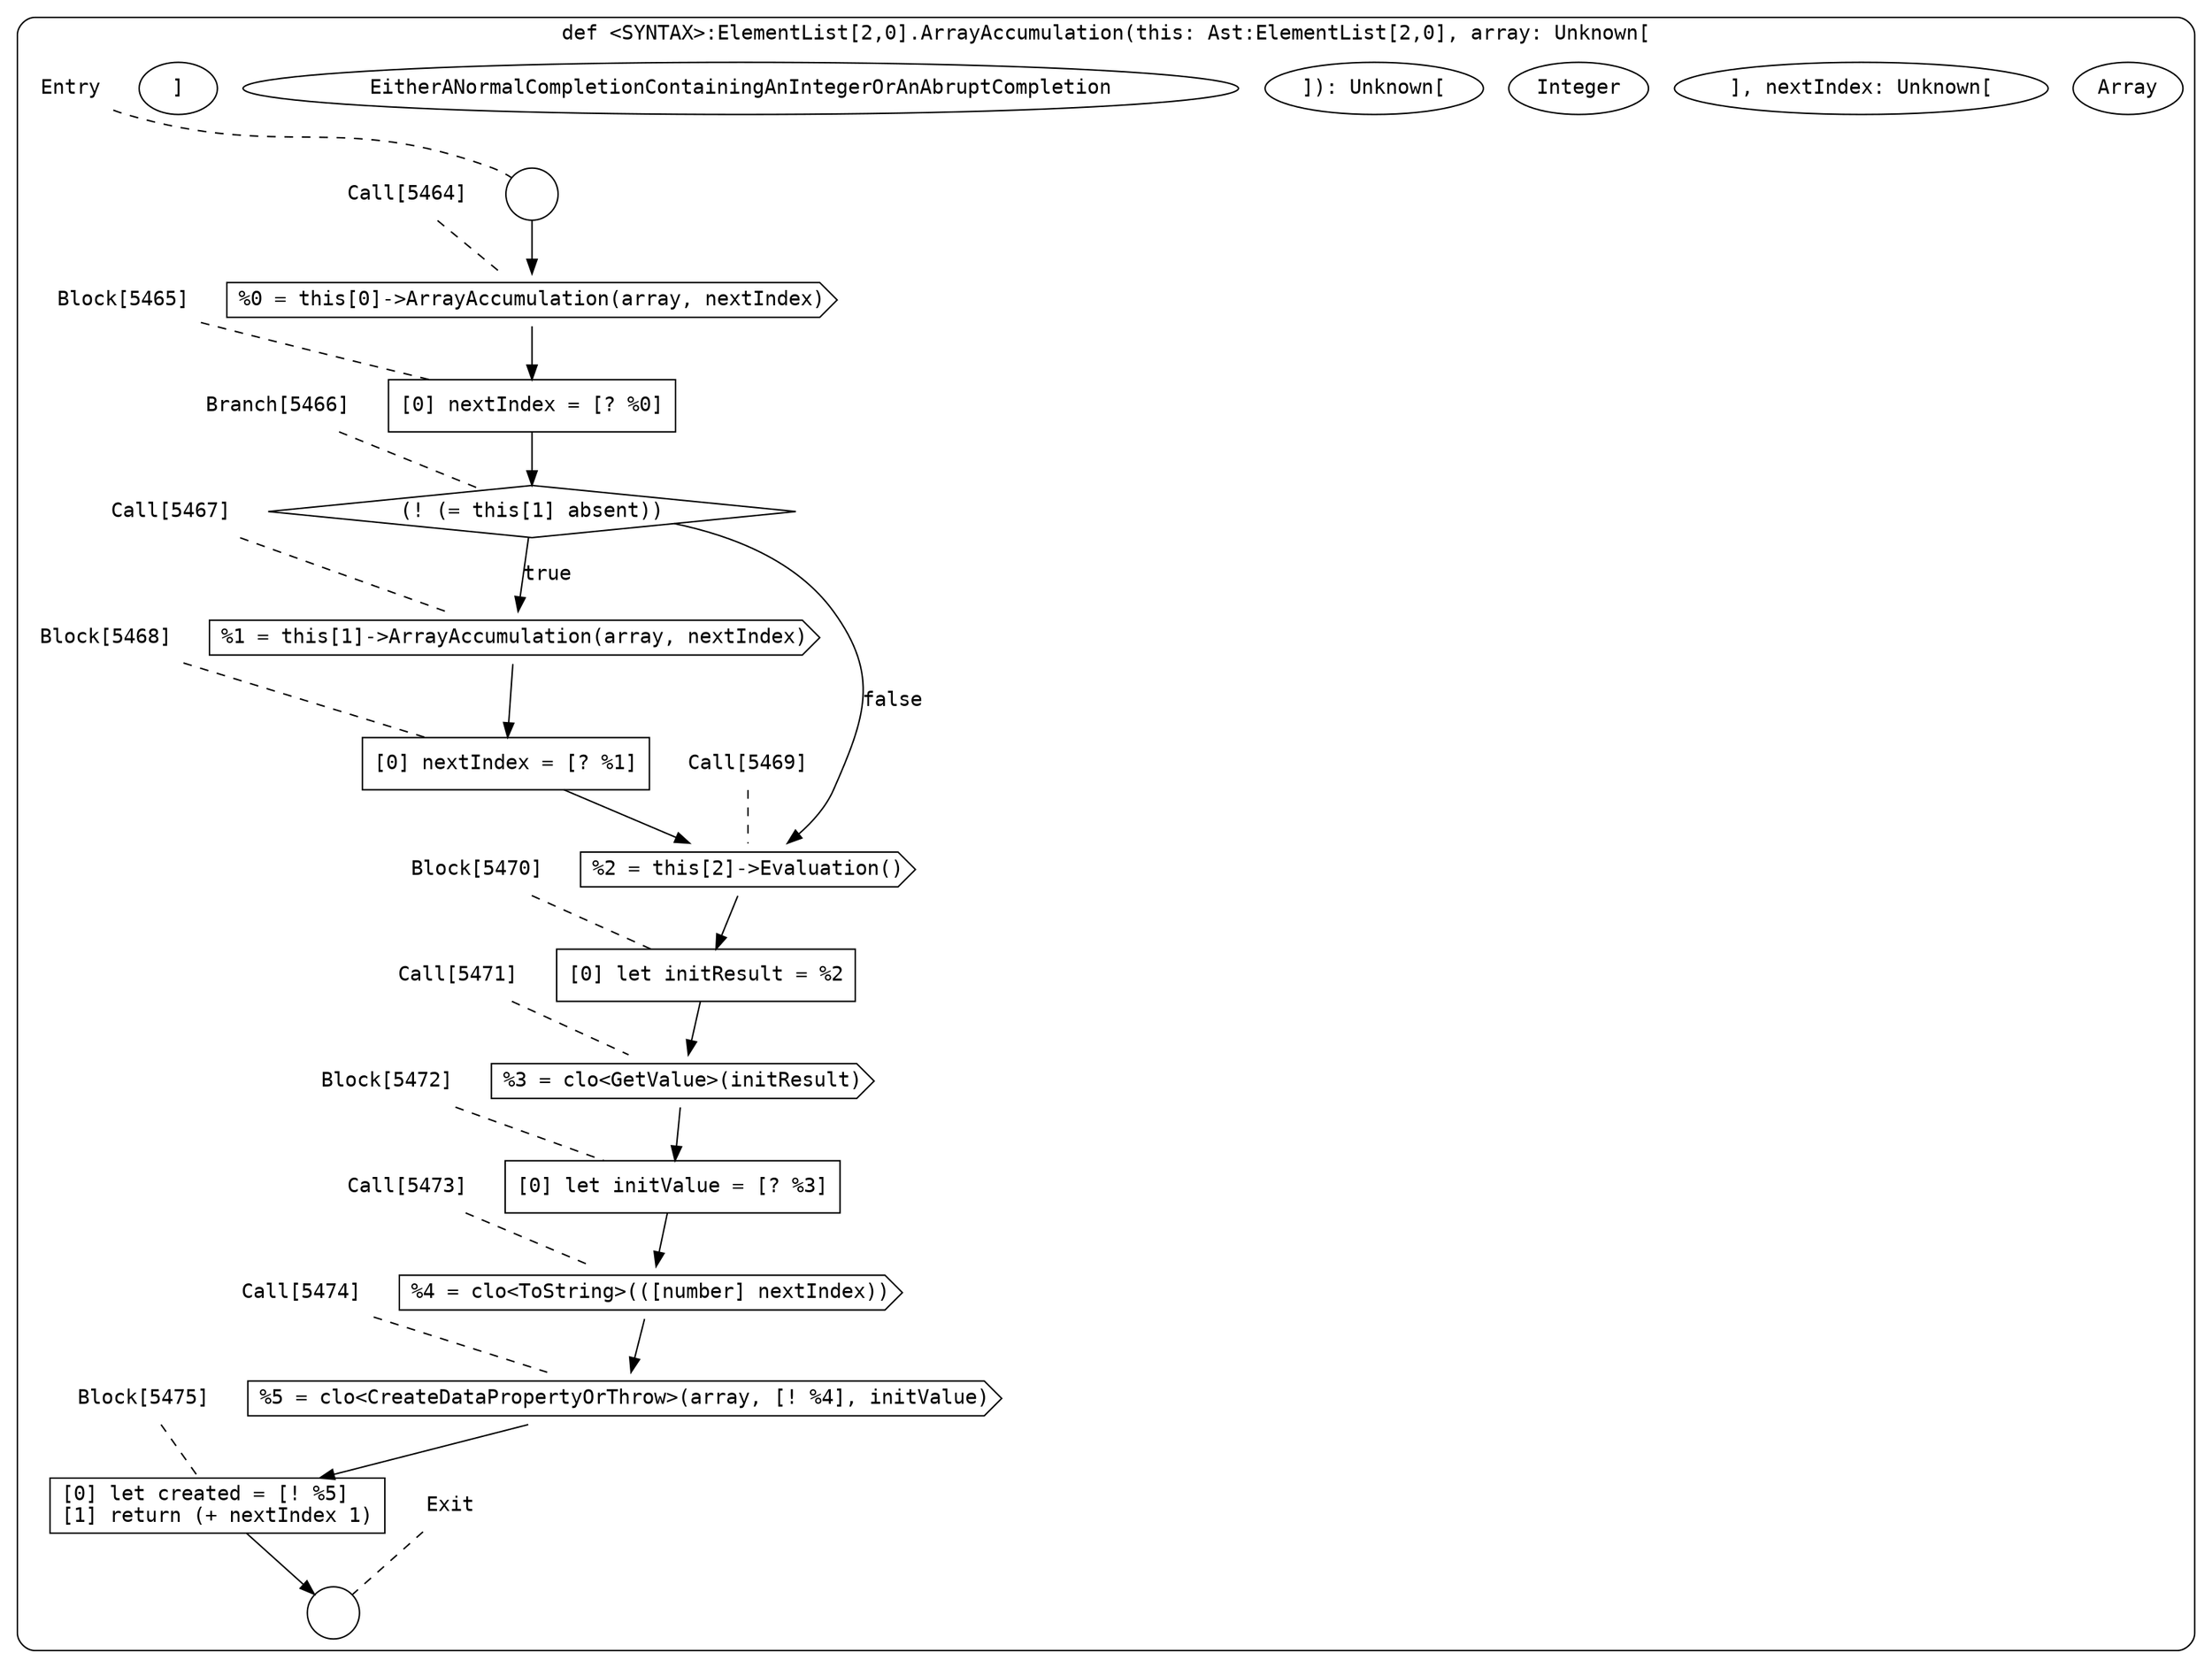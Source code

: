 digraph {
  graph [fontname = "Consolas"]
  node [fontname = "Consolas"]
  edge [fontname = "Consolas"]
  subgraph cluster1211 {
    label = "def <SYNTAX>:ElementList[2,0].ArrayAccumulation(this: Ast:ElementList[2,0], array: Unknown["Array"], nextIndex: Unknown["Integer"]): Unknown["EitherANormalCompletionContainingAnIntegerOrAnAbruptCompletion"]"
    style = rounded
    cluster1211_entry_name [shape=none, label=<<font color="black">Entry</font>>]
    cluster1211_entry_name -> cluster1211_entry [arrowhead=none, color="black", style=dashed]
    cluster1211_entry [shape=circle label=" " color="black" fillcolor="white" style=filled]
    cluster1211_entry -> node5464 [color="black"]
    cluster1211_exit_name [shape=none, label=<<font color="black">Exit</font>>]
    cluster1211_exit_name -> cluster1211_exit [arrowhead=none, color="black", style=dashed]
    cluster1211_exit [shape=circle label=" " color="black" fillcolor="white" style=filled]
    node5464_name [shape=none, label=<<font color="black">Call[5464]</font>>]
    node5464_name -> node5464 [arrowhead=none, color="black", style=dashed]
    node5464 [shape=cds, label=<<font color="black">%0 = this[0]-&gt;ArrayAccumulation(array, nextIndex)</font>> color="black" fillcolor="white", style=filled]
    node5464 -> node5465 [color="black"]
    node5465_name [shape=none, label=<<font color="black">Block[5465]</font>>]
    node5465_name -> node5465 [arrowhead=none, color="black", style=dashed]
    node5465 [shape=box, label=<<font color="black">[0] nextIndex = [? %0]<BR ALIGN="LEFT"/></font>> color="black" fillcolor="white", style=filled]
    node5465 -> node5466 [color="black"]
    node5466_name [shape=none, label=<<font color="black">Branch[5466]</font>>]
    node5466_name -> node5466 [arrowhead=none, color="black", style=dashed]
    node5466 [shape=diamond, label=<<font color="black">(! (= this[1] absent))</font>> color="black" fillcolor="white", style=filled]
    node5466 -> node5467 [label=<<font color="black">true</font>> color="black"]
    node5466 -> node5469 [label=<<font color="black">false</font>> color="black"]
    node5467_name [shape=none, label=<<font color="black">Call[5467]</font>>]
    node5467_name -> node5467 [arrowhead=none, color="black", style=dashed]
    node5467 [shape=cds, label=<<font color="black">%1 = this[1]-&gt;ArrayAccumulation(array, nextIndex)</font>> color="black" fillcolor="white", style=filled]
    node5467 -> node5468 [color="black"]
    node5469_name [shape=none, label=<<font color="black">Call[5469]</font>>]
    node5469_name -> node5469 [arrowhead=none, color="black", style=dashed]
    node5469 [shape=cds, label=<<font color="black">%2 = this[2]-&gt;Evaluation()</font>> color="black" fillcolor="white", style=filled]
    node5469 -> node5470 [color="black"]
    node5468_name [shape=none, label=<<font color="black">Block[5468]</font>>]
    node5468_name -> node5468 [arrowhead=none, color="black", style=dashed]
    node5468 [shape=box, label=<<font color="black">[0] nextIndex = [? %1]<BR ALIGN="LEFT"/></font>> color="black" fillcolor="white", style=filled]
    node5468 -> node5469 [color="black"]
    node5470_name [shape=none, label=<<font color="black">Block[5470]</font>>]
    node5470_name -> node5470 [arrowhead=none, color="black", style=dashed]
    node5470 [shape=box, label=<<font color="black">[0] let initResult = %2<BR ALIGN="LEFT"/></font>> color="black" fillcolor="white", style=filled]
    node5470 -> node5471 [color="black"]
    node5471_name [shape=none, label=<<font color="black">Call[5471]</font>>]
    node5471_name -> node5471 [arrowhead=none, color="black", style=dashed]
    node5471 [shape=cds, label=<<font color="black">%3 = clo&lt;GetValue&gt;(initResult)</font>> color="black" fillcolor="white", style=filled]
    node5471 -> node5472 [color="black"]
    node5472_name [shape=none, label=<<font color="black">Block[5472]</font>>]
    node5472_name -> node5472 [arrowhead=none, color="black", style=dashed]
    node5472 [shape=box, label=<<font color="black">[0] let initValue = [? %3]<BR ALIGN="LEFT"/></font>> color="black" fillcolor="white", style=filled]
    node5472 -> node5473 [color="black"]
    node5473_name [shape=none, label=<<font color="black">Call[5473]</font>>]
    node5473_name -> node5473 [arrowhead=none, color="black", style=dashed]
    node5473 [shape=cds, label=<<font color="black">%4 = clo&lt;ToString&gt;(([number] nextIndex))</font>> color="black" fillcolor="white", style=filled]
    node5473 -> node5474 [color="black"]
    node5474_name [shape=none, label=<<font color="black">Call[5474]</font>>]
    node5474_name -> node5474 [arrowhead=none, color="black", style=dashed]
    node5474 [shape=cds, label=<<font color="black">%5 = clo&lt;CreateDataPropertyOrThrow&gt;(array, [! %4], initValue)</font>> color="black" fillcolor="white", style=filled]
    node5474 -> node5475 [color="black"]
    node5475_name [shape=none, label=<<font color="black">Block[5475]</font>>]
    node5475_name -> node5475 [arrowhead=none, color="black", style=dashed]
    node5475 [shape=box, label=<<font color="black">[0] let created = [! %5]<BR ALIGN="LEFT"/>[1] return (+ nextIndex 1)<BR ALIGN="LEFT"/></font>> color="black" fillcolor="white", style=filled]
    node5475 -> cluster1211_exit [color="black"]
  }
}